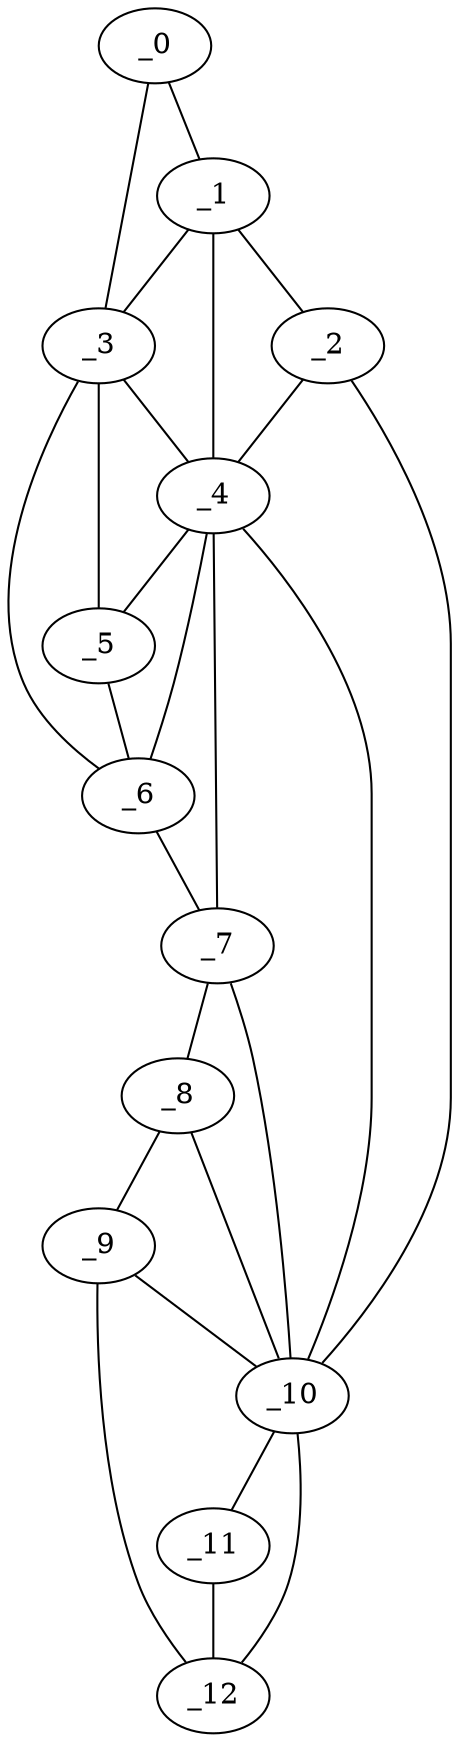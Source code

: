 graph "obj25__300.gxl" {
	_0	 [x=4,
		y=22];
	_1	 [x=4,
		y=27];
	_0 -- _1	 [valence=1];
	_3	 [x=10,
		y=17];
	_0 -- _3	 [valence=1];
	_2	 [x=5,
		y=32];
	_1 -- _2	 [valence=1];
	_1 -- _3	 [valence=2];
	_4	 [x=16,
		y=31];
	_1 -- _4	 [valence=1];
	_2 -- _4	 [valence=2];
	_10	 [x=117,
		y=32];
	_2 -- _10	 [valence=1];
	_3 -- _4	 [valence=1];
	_5	 [x=19,
		y=13];
	_3 -- _5	 [valence=2];
	_6	 [x=22,
		y=11];
	_3 -- _6	 [valence=1];
	_4 -- _5	 [valence=2];
	_4 -- _6	 [valence=1];
	_7	 [x=102,
		y=10];
	_4 -- _7	 [valence=2];
	_4 -- _10	 [valence=2];
	_5 -- _6	 [valence=1];
	_6 -- _7	 [valence=1];
	_8	 [x=106,
		y=11];
	_7 -- _8	 [valence=1];
	_7 -- _10	 [valence=2];
	_9	 [x=109,
		y=12];
	_8 -- _9	 [valence=1];
	_8 -- _10	 [valence=1];
	_9 -- _10	 [valence=2];
	_12	 [x=127,
		y=22];
	_9 -- _12	 [valence=1];
	_11	 [x=126,
		y=31];
	_10 -- _11	 [valence=1];
	_10 -- _12	 [valence=2];
	_11 -- _12	 [valence=1];
}
